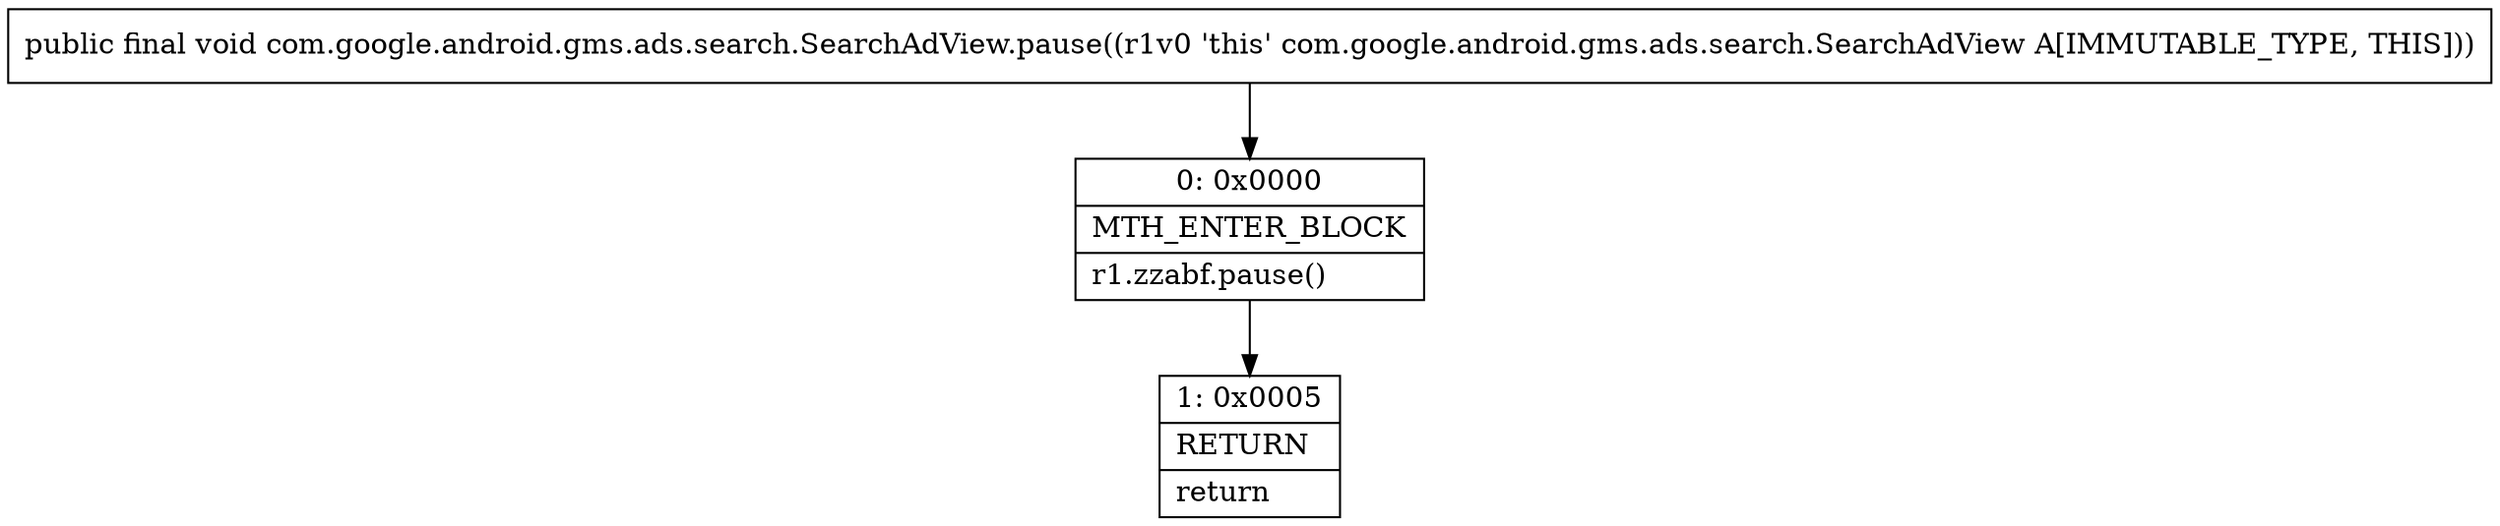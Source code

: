 digraph "CFG forcom.google.android.gms.ads.search.SearchAdView.pause()V" {
Node_0 [shape=record,label="{0\:\ 0x0000|MTH_ENTER_BLOCK\l|r1.zzabf.pause()\l}"];
Node_1 [shape=record,label="{1\:\ 0x0005|RETURN\l|return\l}"];
MethodNode[shape=record,label="{public final void com.google.android.gms.ads.search.SearchAdView.pause((r1v0 'this' com.google.android.gms.ads.search.SearchAdView A[IMMUTABLE_TYPE, THIS])) }"];
MethodNode -> Node_0;
Node_0 -> Node_1;
}

